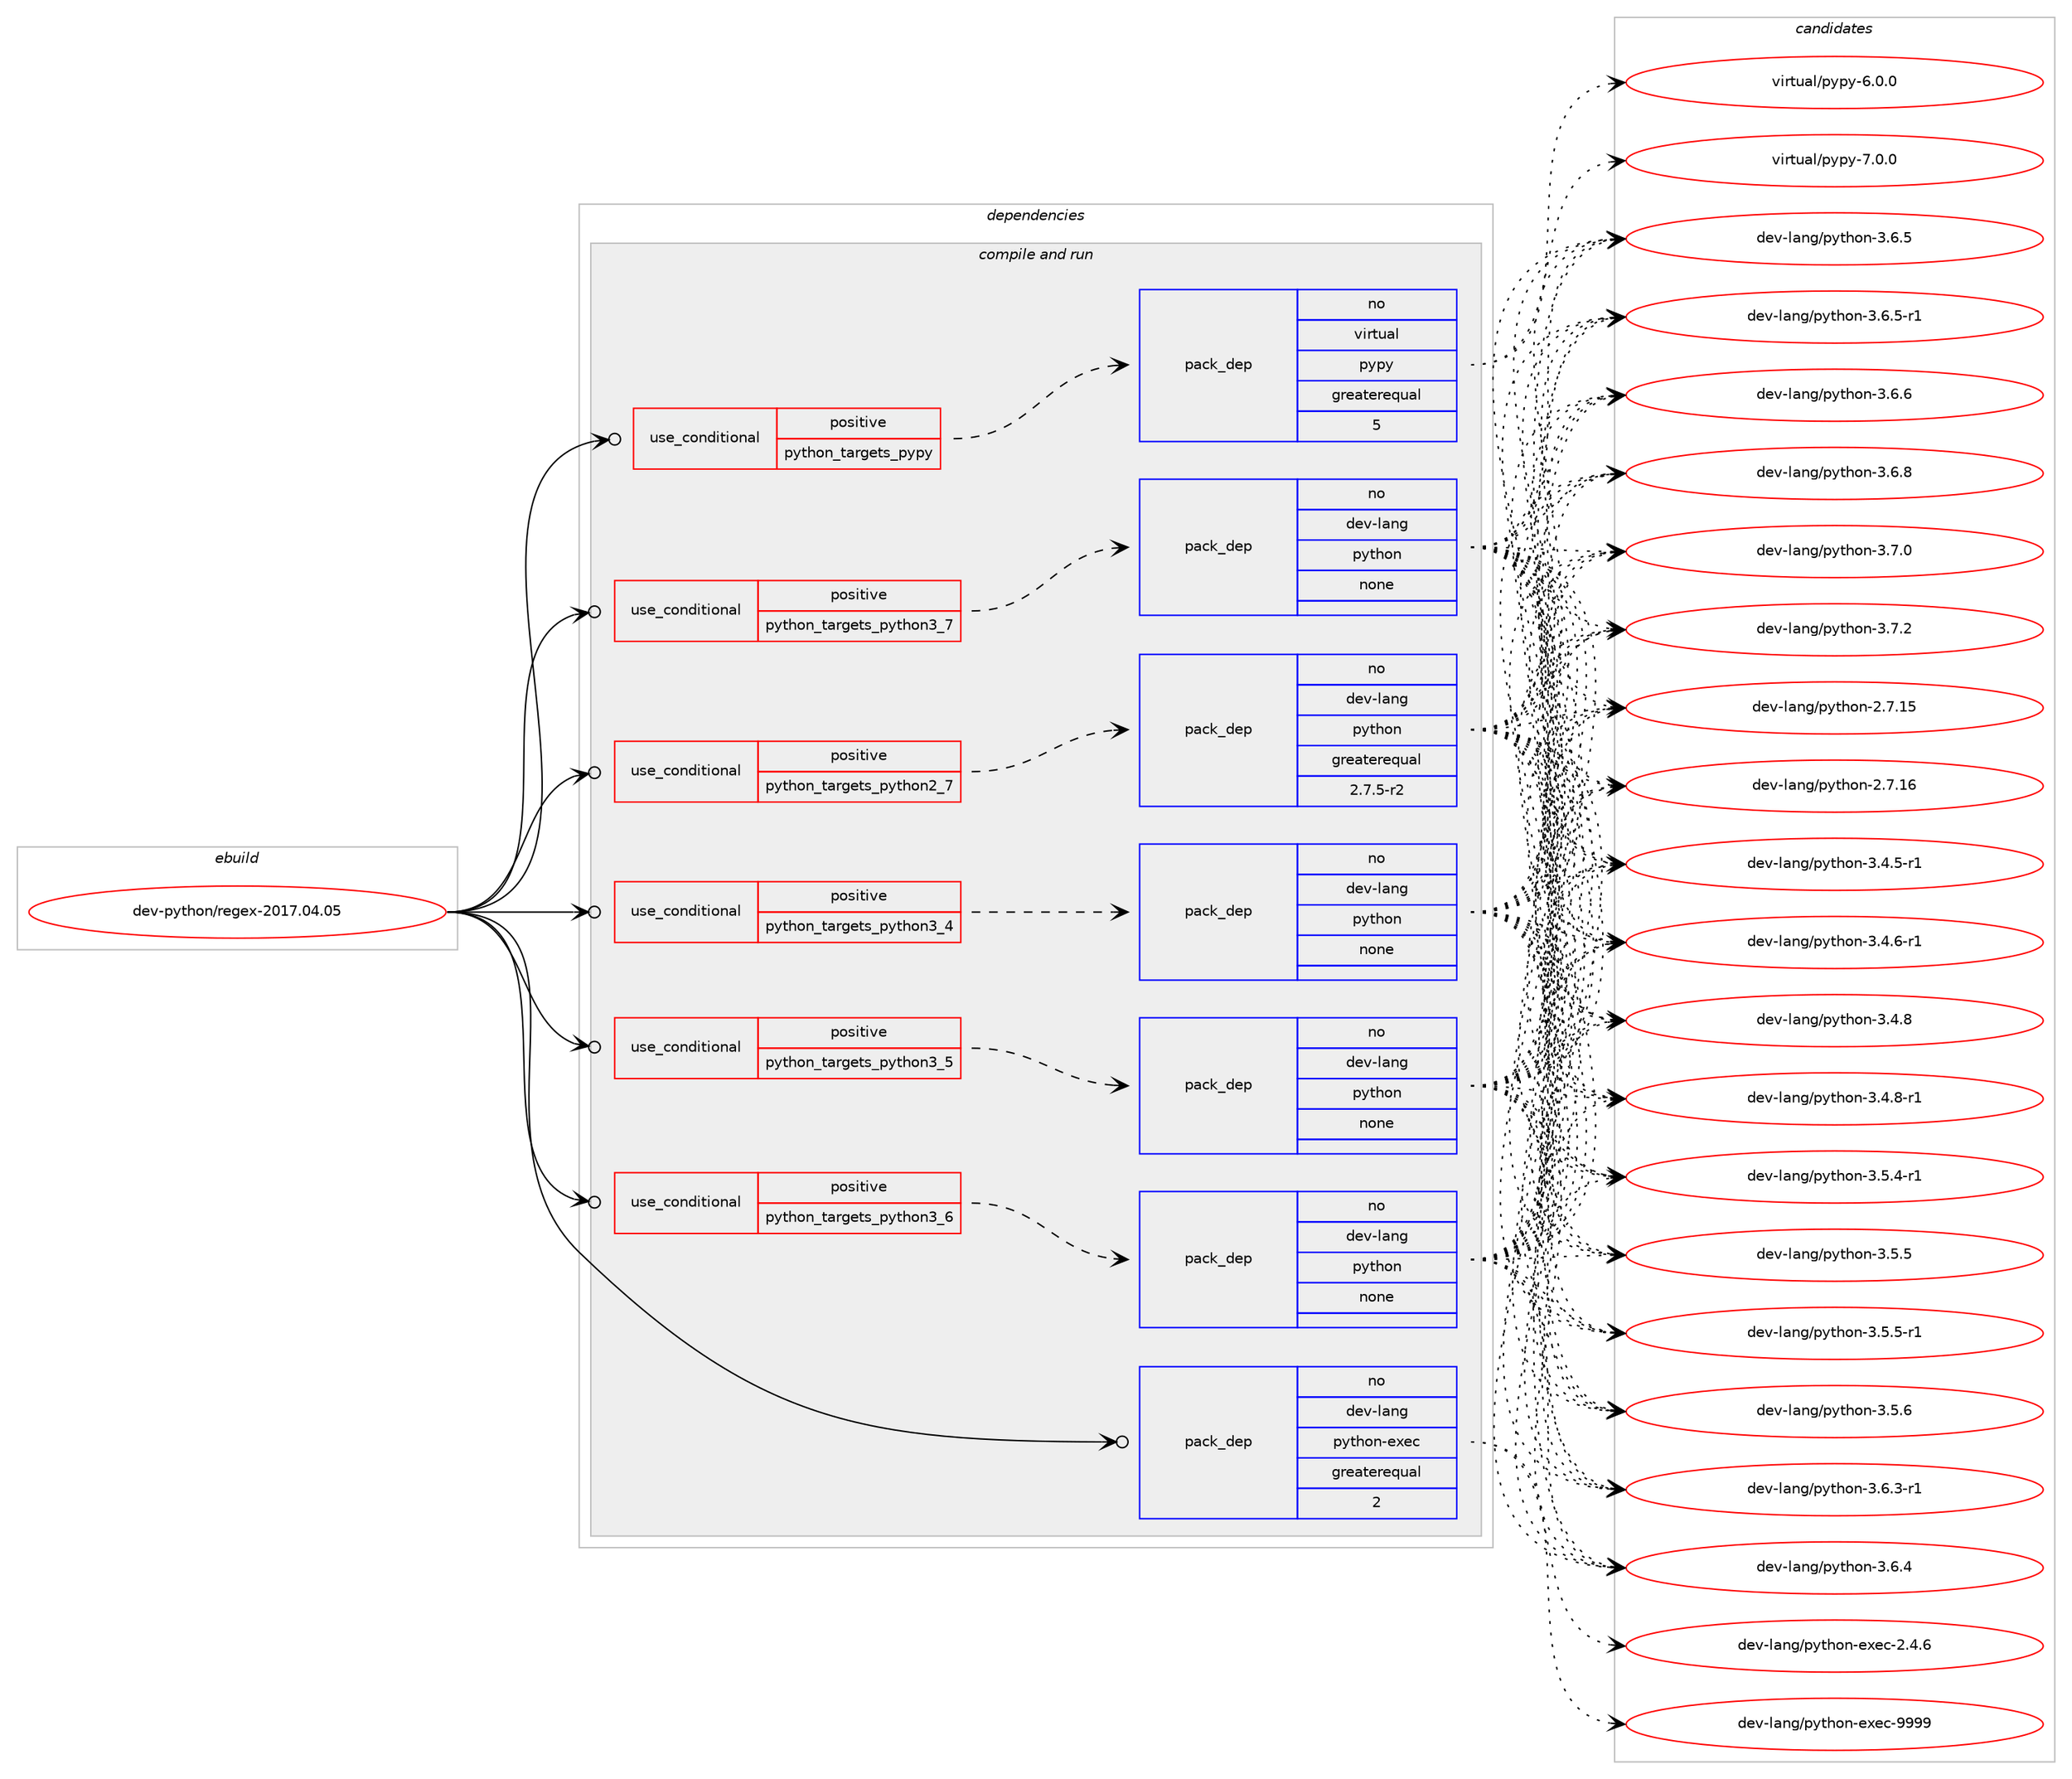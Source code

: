digraph prolog {

# *************
# Graph options
# *************

newrank=true;
concentrate=true;
compound=true;
graph [rankdir=LR,fontname=Helvetica,fontsize=10,ranksep=1.5];#, ranksep=2.5, nodesep=0.2];
edge  [arrowhead=vee];
node  [fontname=Helvetica,fontsize=10];

# **********
# The ebuild
# **********

subgraph cluster_leftcol {
color=gray;
rank=same;
label=<<i>ebuild</i>>;
id [label="dev-python/regex-2017.04.05", color=red, width=4, href="../dev-python/regex-2017.04.05.svg"];
}

# ****************
# The dependencies
# ****************

subgraph cluster_midcol {
color=gray;
label=<<i>dependencies</i>>;
subgraph cluster_compile {
fillcolor="#eeeeee";
style=filled;
label=<<i>compile</i>>;
}
subgraph cluster_compileandrun {
fillcolor="#eeeeee";
style=filled;
label=<<i>compile and run</i>>;
subgraph cond383693 {
dependency1438643 [label=<<TABLE BORDER="0" CELLBORDER="1" CELLSPACING="0" CELLPADDING="4"><TR><TD ROWSPAN="3" CELLPADDING="10">use_conditional</TD></TR><TR><TD>positive</TD></TR><TR><TD>python_targets_pypy</TD></TR></TABLE>>, shape=none, color=red];
subgraph pack1031590 {
dependency1438644 [label=<<TABLE BORDER="0" CELLBORDER="1" CELLSPACING="0" CELLPADDING="4" WIDTH="220"><TR><TD ROWSPAN="6" CELLPADDING="30">pack_dep</TD></TR><TR><TD WIDTH="110">no</TD></TR><TR><TD>virtual</TD></TR><TR><TD>pypy</TD></TR><TR><TD>greaterequal</TD></TR><TR><TD>5</TD></TR></TABLE>>, shape=none, color=blue];
}
dependency1438643:e -> dependency1438644:w [weight=20,style="dashed",arrowhead="vee"];
}
id:e -> dependency1438643:w [weight=20,style="solid",arrowhead="odotvee"];
subgraph cond383694 {
dependency1438645 [label=<<TABLE BORDER="0" CELLBORDER="1" CELLSPACING="0" CELLPADDING="4"><TR><TD ROWSPAN="3" CELLPADDING="10">use_conditional</TD></TR><TR><TD>positive</TD></TR><TR><TD>python_targets_python2_7</TD></TR></TABLE>>, shape=none, color=red];
subgraph pack1031591 {
dependency1438646 [label=<<TABLE BORDER="0" CELLBORDER="1" CELLSPACING="0" CELLPADDING="4" WIDTH="220"><TR><TD ROWSPAN="6" CELLPADDING="30">pack_dep</TD></TR><TR><TD WIDTH="110">no</TD></TR><TR><TD>dev-lang</TD></TR><TR><TD>python</TD></TR><TR><TD>greaterequal</TD></TR><TR><TD>2.7.5-r2</TD></TR></TABLE>>, shape=none, color=blue];
}
dependency1438645:e -> dependency1438646:w [weight=20,style="dashed",arrowhead="vee"];
}
id:e -> dependency1438645:w [weight=20,style="solid",arrowhead="odotvee"];
subgraph cond383695 {
dependency1438647 [label=<<TABLE BORDER="0" CELLBORDER="1" CELLSPACING="0" CELLPADDING="4"><TR><TD ROWSPAN="3" CELLPADDING="10">use_conditional</TD></TR><TR><TD>positive</TD></TR><TR><TD>python_targets_python3_4</TD></TR></TABLE>>, shape=none, color=red];
subgraph pack1031592 {
dependency1438648 [label=<<TABLE BORDER="0" CELLBORDER="1" CELLSPACING="0" CELLPADDING="4" WIDTH="220"><TR><TD ROWSPAN="6" CELLPADDING="30">pack_dep</TD></TR><TR><TD WIDTH="110">no</TD></TR><TR><TD>dev-lang</TD></TR><TR><TD>python</TD></TR><TR><TD>none</TD></TR><TR><TD></TD></TR></TABLE>>, shape=none, color=blue];
}
dependency1438647:e -> dependency1438648:w [weight=20,style="dashed",arrowhead="vee"];
}
id:e -> dependency1438647:w [weight=20,style="solid",arrowhead="odotvee"];
subgraph cond383696 {
dependency1438649 [label=<<TABLE BORDER="0" CELLBORDER="1" CELLSPACING="0" CELLPADDING="4"><TR><TD ROWSPAN="3" CELLPADDING="10">use_conditional</TD></TR><TR><TD>positive</TD></TR><TR><TD>python_targets_python3_5</TD></TR></TABLE>>, shape=none, color=red];
subgraph pack1031593 {
dependency1438650 [label=<<TABLE BORDER="0" CELLBORDER="1" CELLSPACING="0" CELLPADDING="4" WIDTH="220"><TR><TD ROWSPAN="6" CELLPADDING="30">pack_dep</TD></TR><TR><TD WIDTH="110">no</TD></TR><TR><TD>dev-lang</TD></TR><TR><TD>python</TD></TR><TR><TD>none</TD></TR><TR><TD></TD></TR></TABLE>>, shape=none, color=blue];
}
dependency1438649:e -> dependency1438650:w [weight=20,style="dashed",arrowhead="vee"];
}
id:e -> dependency1438649:w [weight=20,style="solid",arrowhead="odotvee"];
subgraph cond383697 {
dependency1438651 [label=<<TABLE BORDER="0" CELLBORDER="1" CELLSPACING="0" CELLPADDING="4"><TR><TD ROWSPAN="3" CELLPADDING="10">use_conditional</TD></TR><TR><TD>positive</TD></TR><TR><TD>python_targets_python3_6</TD></TR></TABLE>>, shape=none, color=red];
subgraph pack1031594 {
dependency1438652 [label=<<TABLE BORDER="0" CELLBORDER="1" CELLSPACING="0" CELLPADDING="4" WIDTH="220"><TR><TD ROWSPAN="6" CELLPADDING="30">pack_dep</TD></TR><TR><TD WIDTH="110">no</TD></TR><TR><TD>dev-lang</TD></TR><TR><TD>python</TD></TR><TR><TD>none</TD></TR><TR><TD></TD></TR></TABLE>>, shape=none, color=blue];
}
dependency1438651:e -> dependency1438652:w [weight=20,style="dashed",arrowhead="vee"];
}
id:e -> dependency1438651:w [weight=20,style="solid",arrowhead="odotvee"];
subgraph cond383698 {
dependency1438653 [label=<<TABLE BORDER="0" CELLBORDER="1" CELLSPACING="0" CELLPADDING="4"><TR><TD ROWSPAN="3" CELLPADDING="10">use_conditional</TD></TR><TR><TD>positive</TD></TR><TR><TD>python_targets_python3_7</TD></TR></TABLE>>, shape=none, color=red];
subgraph pack1031595 {
dependency1438654 [label=<<TABLE BORDER="0" CELLBORDER="1" CELLSPACING="0" CELLPADDING="4" WIDTH="220"><TR><TD ROWSPAN="6" CELLPADDING="30">pack_dep</TD></TR><TR><TD WIDTH="110">no</TD></TR><TR><TD>dev-lang</TD></TR><TR><TD>python</TD></TR><TR><TD>none</TD></TR><TR><TD></TD></TR></TABLE>>, shape=none, color=blue];
}
dependency1438653:e -> dependency1438654:w [weight=20,style="dashed",arrowhead="vee"];
}
id:e -> dependency1438653:w [weight=20,style="solid",arrowhead="odotvee"];
subgraph pack1031596 {
dependency1438655 [label=<<TABLE BORDER="0" CELLBORDER="1" CELLSPACING="0" CELLPADDING="4" WIDTH="220"><TR><TD ROWSPAN="6" CELLPADDING="30">pack_dep</TD></TR><TR><TD WIDTH="110">no</TD></TR><TR><TD>dev-lang</TD></TR><TR><TD>python-exec</TD></TR><TR><TD>greaterequal</TD></TR><TR><TD>2</TD></TR></TABLE>>, shape=none, color=blue];
}
id:e -> dependency1438655:w [weight=20,style="solid",arrowhead="odotvee"];
}
subgraph cluster_run {
fillcolor="#eeeeee";
style=filled;
label=<<i>run</i>>;
}
}

# **************
# The candidates
# **************

subgraph cluster_choices {
rank=same;
color=gray;
label=<<i>candidates</i>>;

subgraph choice1031590 {
color=black;
nodesep=1;
choice1181051141161179710847112121112121455446484648 [label="virtual/pypy-6.0.0", color=red, width=4,href="../virtual/pypy-6.0.0.svg"];
choice1181051141161179710847112121112121455546484648 [label="virtual/pypy-7.0.0", color=red, width=4,href="../virtual/pypy-7.0.0.svg"];
dependency1438644:e -> choice1181051141161179710847112121112121455446484648:w [style=dotted,weight="100"];
dependency1438644:e -> choice1181051141161179710847112121112121455546484648:w [style=dotted,weight="100"];
}
subgraph choice1031591 {
color=black;
nodesep=1;
choice10010111845108971101034711212111610411111045504655464953 [label="dev-lang/python-2.7.15", color=red, width=4,href="../dev-lang/python-2.7.15.svg"];
choice10010111845108971101034711212111610411111045504655464954 [label="dev-lang/python-2.7.16", color=red, width=4,href="../dev-lang/python-2.7.16.svg"];
choice1001011184510897110103471121211161041111104551465246534511449 [label="dev-lang/python-3.4.5-r1", color=red, width=4,href="../dev-lang/python-3.4.5-r1.svg"];
choice1001011184510897110103471121211161041111104551465246544511449 [label="dev-lang/python-3.4.6-r1", color=red, width=4,href="../dev-lang/python-3.4.6-r1.svg"];
choice100101118451089711010347112121116104111110455146524656 [label="dev-lang/python-3.4.8", color=red, width=4,href="../dev-lang/python-3.4.8.svg"];
choice1001011184510897110103471121211161041111104551465246564511449 [label="dev-lang/python-3.4.8-r1", color=red, width=4,href="../dev-lang/python-3.4.8-r1.svg"];
choice1001011184510897110103471121211161041111104551465346524511449 [label="dev-lang/python-3.5.4-r1", color=red, width=4,href="../dev-lang/python-3.5.4-r1.svg"];
choice100101118451089711010347112121116104111110455146534653 [label="dev-lang/python-3.5.5", color=red, width=4,href="../dev-lang/python-3.5.5.svg"];
choice1001011184510897110103471121211161041111104551465346534511449 [label="dev-lang/python-3.5.5-r1", color=red, width=4,href="../dev-lang/python-3.5.5-r1.svg"];
choice100101118451089711010347112121116104111110455146534654 [label="dev-lang/python-3.5.6", color=red, width=4,href="../dev-lang/python-3.5.6.svg"];
choice1001011184510897110103471121211161041111104551465446514511449 [label="dev-lang/python-3.6.3-r1", color=red, width=4,href="../dev-lang/python-3.6.3-r1.svg"];
choice100101118451089711010347112121116104111110455146544652 [label="dev-lang/python-3.6.4", color=red, width=4,href="../dev-lang/python-3.6.4.svg"];
choice100101118451089711010347112121116104111110455146544653 [label="dev-lang/python-3.6.5", color=red, width=4,href="../dev-lang/python-3.6.5.svg"];
choice1001011184510897110103471121211161041111104551465446534511449 [label="dev-lang/python-3.6.5-r1", color=red, width=4,href="../dev-lang/python-3.6.5-r1.svg"];
choice100101118451089711010347112121116104111110455146544654 [label="dev-lang/python-3.6.6", color=red, width=4,href="../dev-lang/python-3.6.6.svg"];
choice100101118451089711010347112121116104111110455146544656 [label="dev-lang/python-3.6.8", color=red, width=4,href="../dev-lang/python-3.6.8.svg"];
choice100101118451089711010347112121116104111110455146554648 [label="dev-lang/python-3.7.0", color=red, width=4,href="../dev-lang/python-3.7.0.svg"];
choice100101118451089711010347112121116104111110455146554650 [label="dev-lang/python-3.7.2", color=red, width=4,href="../dev-lang/python-3.7.2.svg"];
dependency1438646:e -> choice10010111845108971101034711212111610411111045504655464953:w [style=dotted,weight="100"];
dependency1438646:e -> choice10010111845108971101034711212111610411111045504655464954:w [style=dotted,weight="100"];
dependency1438646:e -> choice1001011184510897110103471121211161041111104551465246534511449:w [style=dotted,weight="100"];
dependency1438646:e -> choice1001011184510897110103471121211161041111104551465246544511449:w [style=dotted,weight="100"];
dependency1438646:e -> choice100101118451089711010347112121116104111110455146524656:w [style=dotted,weight="100"];
dependency1438646:e -> choice1001011184510897110103471121211161041111104551465246564511449:w [style=dotted,weight="100"];
dependency1438646:e -> choice1001011184510897110103471121211161041111104551465346524511449:w [style=dotted,weight="100"];
dependency1438646:e -> choice100101118451089711010347112121116104111110455146534653:w [style=dotted,weight="100"];
dependency1438646:e -> choice1001011184510897110103471121211161041111104551465346534511449:w [style=dotted,weight="100"];
dependency1438646:e -> choice100101118451089711010347112121116104111110455146534654:w [style=dotted,weight="100"];
dependency1438646:e -> choice1001011184510897110103471121211161041111104551465446514511449:w [style=dotted,weight="100"];
dependency1438646:e -> choice100101118451089711010347112121116104111110455146544652:w [style=dotted,weight="100"];
dependency1438646:e -> choice100101118451089711010347112121116104111110455146544653:w [style=dotted,weight="100"];
dependency1438646:e -> choice1001011184510897110103471121211161041111104551465446534511449:w [style=dotted,weight="100"];
dependency1438646:e -> choice100101118451089711010347112121116104111110455146544654:w [style=dotted,weight="100"];
dependency1438646:e -> choice100101118451089711010347112121116104111110455146544656:w [style=dotted,weight="100"];
dependency1438646:e -> choice100101118451089711010347112121116104111110455146554648:w [style=dotted,weight="100"];
dependency1438646:e -> choice100101118451089711010347112121116104111110455146554650:w [style=dotted,weight="100"];
}
subgraph choice1031592 {
color=black;
nodesep=1;
choice10010111845108971101034711212111610411111045504655464953 [label="dev-lang/python-2.7.15", color=red, width=4,href="../dev-lang/python-2.7.15.svg"];
choice10010111845108971101034711212111610411111045504655464954 [label="dev-lang/python-2.7.16", color=red, width=4,href="../dev-lang/python-2.7.16.svg"];
choice1001011184510897110103471121211161041111104551465246534511449 [label="dev-lang/python-3.4.5-r1", color=red, width=4,href="../dev-lang/python-3.4.5-r1.svg"];
choice1001011184510897110103471121211161041111104551465246544511449 [label="dev-lang/python-3.4.6-r1", color=red, width=4,href="../dev-lang/python-3.4.6-r1.svg"];
choice100101118451089711010347112121116104111110455146524656 [label="dev-lang/python-3.4.8", color=red, width=4,href="../dev-lang/python-3.4.8.svg"];
choice1001011184510897110103471121211161041111104551465246564511449 [label="dev-lang/python-3.4.8-r1", color=red, width=4,href="../dev-lang/python-3.4.8-r1.svg"];
choice1001011184510897110103471121211161041111104551465346524511449 [label="dev-lang/python-3.5.4-r1", color=red, width=4,href="../dev-lang/python-3.5.4-r1.svg"];
choice100101118451089711010347112121116104111110455146534653 [label="dev-lang/python-3.5.5", color=red, width=4,href="../dev-lang/python-3.5.5.svg"];
choice1001011184510897110103471121211161041111104551465346534511449 [label="dev-lang/python-3.5.5-r1", color=red, width=4,href="../dev-lang/python-3.5.5-r1.svg"];
choice100101118451089711010347112121116104111110455146534654 [label="dev-lang/python-3.5.6", color=red, width=4,href="../dev-lang/python-3.5.6.svg"];
choice1001011184510897110103471121211161041111104551465446514511449 [label="dev-lang/python-3.6.3-r1", color=red, width=4,href="../dev-lang/python-3.6.3-r1.svg"];
choice100101118451089711010347112121116104111110455146544652 [label="dev-lang/python-3.6.4", color=red, width=4,href="../dev-lang/python-3.6.4.svg"];
choice100101118451089711010347112121116104111110455146544653 [label="dev-lang/python-3.6.5", color=red, width=4,href="../dev-lang/python-3.6.5.svg"];
choice1001011184510897110103471121211161041111104551465446534511449 [label="dev-lang/python-3.6.5-r1", color=red, width=4,href="../dev-lang/python-3.6.5-r1.svg"];
choice100101118451089711010347112121116104111110455146544654 [label="dev-lang/python-3.6.6", color=red, width=4,href="../dev-lang/python-3.6.6.svg"];
choice100101118451089711010347112121116104111110455146544656 [label="dev-lang/python-3.6.8", color=red, width=4,href="../dev-lang/python-3.6.8.svg"];
choice100101118451089711010347112121116104111110455146554648 [label="dev-lang/python-3.7.0", color=red, width=4,href="../dev-lang/python-3.7.0.svg"];
choice100101118451089711010347112121116104111110455146554650 [label="dev-lang/python-3.7.2", color=red, width=4,href="../dev-lang/python-3.7.2.svg"];
dependency1438648:e -> choice10010111845108971101034711212111610411111045504655464953:w [style=dotted,weight="100"];
dependency1438648:e -> choice10010111845108971101034711212111610411111045504655464954:w [style=dotted,weight="100"];
dependency1438648:e -> choice1001011184510897110103471121211161041111104551465246534511449:w [style=dotted,weight="100"];
dependency1438648:e -> choice1001011184510897110103471121211161041111104551465246544511449:w [style=dotted,weight="100"];
dependency1438648:e -> choice100101118451089711010347112121116104111110455146524656:w [style=dotted,weight="100"];
dependency1438648:e -> choice1001011184510897110103471121211161041111104551465246564511449:w [style=dotted,weight="100"];
dependency1438648:e -> choice1001011184510897110103471121211161041111104551465346524511449:w [style=dotted,weight="100"];
dependency1438648:e -> choice100101118451089711010347112121116104111110455146534653:w [style=dotted,weight="100"];
dependency1438648:e -> choice1001011184510897110103471121211161041111104551465346534511449:w [style=dotted,weight="100"];
dependency1438648:e -> choice100101118451089711010347112121116104111110455146534654:w [style=dotted,weight="100"];
dependency1438648:e -> choice1001011184510897110103471121211161041111104551465446514511449:w [style=dotted,weight="100"];
dependency1438648:e -> choice100101118451089711010347112121116104111110455146544652:w [style=dotted,weight="100"];
dependency1438648:e -> choice100101118451089711010347112121116104111110455146544653:w [style=dotted,weight="100"];
dependency1438648:e -> choice1001011184510897110103471121211161041111104551465446534511449:w [style=dotted,weight="100"];
dependency1438648:e -> choice100101118451089711010347112121116104111110455146544654:w [style=dotted,weight="100"];
dependency1438648:e -> choice100101118451089711010347112121116104111110455146544656:w [style=dotted,weight="100"];
dependency1438648:e -> choice100101118451089711010347112121116104111110455146554648:w [style=dotted,weight="100"];
dependency1438648:e -> choice100101118451089711010347112121116104111110455146554650:w [style=dotted,weight="100"];
}
subgraph choice1031593 {
color=black;
nodesep=1;
choice10010111845108971101034711212111610411111045504655464953 [label="dev-lang/python-2.7.15", color=red, width=4,href="../dev-lang/python-2.7.15.svg"];
choice10010111845108971101034711212111610411111045504655464954 [label="dev-lang/python-2.7.16", color=red, width=4,href="../dev-lang/python-2.7.16.svg"];
choice1001011184510897110103471121211161041111104551465246534511449 [label="dev-lang/python-3.4.5-r1", color=red, width=4,href="../dev-lang/python-3.4.5-r1.svg"];
choice1001011184510897110103471121211161041111104551465246544511449 [label="dev-lang/python-3.4.6-r1", color=red, width=4,href="../dev-lang/python-3.4.6-r1.svg"];
choice100101118451089711010347112121116104111110455146524656 [label="dev-lang/python-3.4.8", color=red, width=4,href="../dev-lang/python-3.4.8.svg"];
choice1001011184510897110103471121211161041111104551465246564511449 [label="dev-lang/python-3.4.8-r1", color=red, width=4,href="../dev-lang/python-3.4.8-r1.svg"];
choice1001011184510897110103471121211161041111104551465346524511449 [label="dev-lang/python-3.5.4-r1", color=red, width=4,href="../dev-lang/python-3.5.4-r1.svg"];
choice100101118451089711010347112121116104111110455146534653 [label="dev-lang/python-3.5.5", color=red, width=4,href="../dev-lang/python-3.5.5.svg"];
choice1001011184510897110103471121211161041111104551465346534511449 [label="dev-lang/python-3.5.5-r1", color=red, width=4,href="../dev-lang/python-3.5.5-r1.svg"];
choice100101118451089711010347112121116104111110455146534654 [label="dev-lang/python-3.5.6", color=red, width=4,href="../dev-lang/python-3.5.6.svg"];
choice1001011184510897110103471121211161041111104551465446514511449 [label="dev-lang/python-3.6.3-r1", color=red, width=4,href="../dev-lang/python-3.6.3-r1.svg"];
choice100101118451089711010347112121116104111110455146544652 [label="dev-lang/python-3.6.4", color=red, width=4,href="../dev-lang/python-3.6.4.svg"];
choice100101118451089711010347112121116104111110455146544653 [label="dev-lang/python-3.6.5", color=red, width=4,href="../dev-lang/python-3.6.5.svg"];
choice1001011184510897110103471121211161041111104551465446534511449 [label="dev-lang/python-3.6.5-r1", color=red, width=4,href="../dev-lang/python-3.6.5-r1.svg"];
choice100101118451089711010347112121116104111110455146544654 [label="dev-lang/python-3.6.6", color=red, width=4,href="../dev-lang/python-3.6.6.svg"];
choice100101118451089711010347112121116104111110455146544656 [label="dev-lang/python-3.6.8", color=red, width=4,href="../dev-lang/python-3.6.8.svg"];
choice100101118451089711010347112121116104111110455146554648 [label="dev-lang/python-3.7.0", color=red, width=4,href="../dev-lang/python-3.7.0.svg"];
choice100101118451089711010347112121116104111110455146554650 [label="dev-lang/python-3.7.2", color=red, width=4,href="../dev-lang/python-3.7.2.svg"];
dependency1438650:e -> choice10010111845108971101034711212111610411111045504655464953:w [style=dotted,weight="100"];
dependency1438650:e -> choice10010111845108971101034711212111610411111045504655464954:w [style=dotted,weight="100"];
dependency1438650:e -> choice1001011184510897110103471121211161041111104551465246534511449:w [style=dotted,weight="100"];
dependency1438650:e -> choice1001011184510897110103471121211161041111104551465246544511449:w [style=dotted,weight="100"];
dependency1438650:e -> choice100101118451089711010347112121116104111110455146524656:w [style=dotted,weight="100"];
dependency1438650:e -> choice1001011184510897110103471121211161041111104551465246564511449:w [style=dotted,weight="100"];
dependency1438650:e -> choice1001011184510897110103471121211161041111104551465346524511449:w [style=dotted,weight="100"];
dependency1438650:e -> choice100101118451089711010347112121116104111110455146534653:w [style=dotted,weight="100"];
dependency1438650:e -> choice1001011184510897110103471121211161041111104551465346534511449:w [style=dotted,weight="100"];
dependency1438650:e -> choice100101118451089711010347112121116104111110455146534654:w [style=dotted,weight="100"];
dependency1438650:e -> choice1001011184510897110103471121211161041111104551465446514511449:w [style=dotted,weight="100"];
dependency1438650:e -> choice100101118451089711010347112121116104111110455146544652:w [style=dotted,weight="100"];
dependency1438650:e -> choice100101118451089711010347112121116104111110455146544653:w [style=dotted,weight="100"];
dependency1438650:e -> choice1001011184510897110103471121211161041111104551465446534511449:w [style=dotted,weight="100"];
dependency1438650:e -> choice100101118451089711010347112121116104111110455146544654:w [style=dotted,weight="100"];
dependency1438650:e -> choice100101118451089711010347112121116104111110455146544656:w [style=dotted,weight="100"];
dependency1438650:e -> choice100101118451089711010347112121116104111110455146554648:w [style=dotted,weight="100"];
dependency1438650:e -> choice100101118451089711010347112121116104111110455146554650:w [style=dotted,weight="100"];
}
subgraph choice1031594 {
color=black;
nodesep=1;
choice10010111845108971101034711212111610411111045504655464953 [label="dev-lang/python-2.7.15", color=red, width=4,href="../dev-lang/python-2.7.15.svg"];
choice10010111845108971101034711212111610411111045504655464954 [label="dev-lang/python-2.7.16", color=red, width=4,href="../dev-lang/python-2.7.16.svg"];
choice1001011184510897110103471121211161041111104551465246534511449 [label="dev-lang/python-3.4.5-r1", color=red, width=4,href="../dev-lang/python-3.4.5-r1.svg"];
choice1001011184510897110103471121211161041111104551465246544511449 [label="dev-lang/python-3.4.6-r1", color=red, width=4,href="../dev-lang/python-3.4.6-r1.svg"];
choice100101118451089711010347112121116104111110455146524656 [label="dev-lang/python-3.4.8", color=red, width=4,href="../dev-lang/python-3.4.8.svg"];
choice1001011184510897110103471121211161041111104551465246564511449 [label="dev-lang/python-3.4.8-r1", color=red, width=4,href="../dev-lang/python-3.4.8-r1.svg"];
choice1001011184510897110103471121211161041111104551465346524511449 [label="dev-lang/python-3.5.4-r1", color=red, width=4,href="../dev-lang/python-3.5.4-r1.svg"];
choice100101118451089711010347112121116104111110455146534653 [label="dev-lang/python-3.5.5", color=red, width=4,href="../dev-lang/python-3.5.5.svg"];
choice1001011184510897110103471121211161041111104551465346534511449 [label="dev-lang/python-3.5.5-r1", color=red, width=4,href="../dev-lang/python-3.5.5-r1.svg"];
choice100101118451089711010347112121116104111110455146534654 [label="dev-lang/python-3.5.6", color=red, width=4,href="../dev-lang/python-3.5.6.svg"];
choice1001011184510897110103471121211161041111104551465446514511449 [label="dev-lang/python-3.6.3-r1", color=red, width=4,href="../dev-lang/python-3.6.3-r1.svg"];
choice100101118451089711010347112121116104111110455146544652 [label="dev-lang/python-3.6.4", color=red, width=4,href="../dev-lang/python-3.6.4.svg"];
choice100101118451089711010347112121116104111110455146544653 [label="dev-lang/python-3.6.5", color=red, width=4,href="../dev-lang/python-3.6.5.svg"];
choice1001011184510897110103471121211161041111104551465446534511449 [label="dev-lang/python-3.6.5-r1", color=red, width=4,href="../dev-lang/python-3.6.5-r1.svg"];
choice100101118451089711010347112121116104111110455146544654 [label="dev-lang/python-3.6.6", color=red, width=4,href="../dev-lang/python-3.6.6.svg"];
choice100101118451089711010347112121116104111110455146544656 [label="dev-lang/python-3.6.8", color=red, width=4,href="../dev-lang/python-3.6.8.svg"];
choice100101118451089711010347112121116104111110455146554648 [label="dev-lang/python-3.7.0", color=red, width=4,href="../dev-lang/python-3.7.0.svg"];
choice100101118451089711010347112121116104111110455146554650 [label="dev-lang/python-3.7.2", color=red, width=4,href="../dev-lang/python-3.7.2.svg"];
dependency1438652:e -> choice10010111845108971101034711212111610411111045504655464953:w [style=dotted,weight="100"];
dependency1438652:e -> choice10010111845108971101034711212111610411111045504655464954:w [style=dotted,weight="100"];
dependency1438652:e -> choice1001011184510897110103471121211161041111104551465246534511449:w [style=dotted,weight="100"];
dependency1438652:e -> choice1001011184510897110103471121211161041111104551465246544511449:w [style=dotted,weight="100"];
dependency1438652:e -> choice100101118451089711010347112121116104111110455146524656:w [style=dotted,weight="100"];
dependency1438652:e -> choice1001011184510897110103471121211161041111104551465246564511449:w [style=dotted,weight="100"];
dependency1438652:e -> choice1001011184510897110103471121211161041111104551465346524511449:w [style=dotted,weight="100"];
dependency1438652:e -> choice100101118451089711010347112121116104111110455146534653:w [style=dotted,weight="100"];
dependency1438652:e -> choice1001011184510897110103471121211161041111104551465346534511449:w [style=dotted,weight="100"];
dependency1438652:e -> choice100101118451089711010347112121116104111110455146534654:w [style=dotted,weight="100"];
dependency1438652:e -> choice1001011184510897110103471121211161041111104551465446514511449:w [style=dotted,weight="100"];
dependency1438652:e -> choice100101118451089711010347112121116104111110455146544652:w [style=dotted,weight="100"];
dependency1438652:e -> choice100101118451089711010347112121116104111110455146544653:w [style=dotted,weight="100"];
dependency1438652:e -> choice1001011184510897110103471121211161041111104551465446534511449:w [style=dotted,weight="100"];
dependency1438652:e -> choice100101118451089711010347112121116104111110455146544654:w [style=dotted,weight="100"];
dependency1438652:e -> choice100101118451089711010347112121116104111110455146544656:w [style=dotted,weight="100"];
dependency1438652:e -> choice100101118451089711010347112121116104111110455146554648:w [style=dotted,weight="100"];
dependency1438652:e -> choice100101118451089711010347112121116104111110455146554650:w [style=dotted,weight="100"];
}
subgraph choice1031595 {
color=black;
nodesep=1;
choice10010111845108971101034711212111610411111045504655464953 [label="dev-lang/python-2.7.15", color=red, width=4,href="../dev-lang/python-2.7.15.svg"];
choice10010111845108971101034711212111610411111045504655464954 [label="dev-lang/python-2.7.16", color=red, width=4,href="../dev-lang/python-2.7.16.svg"];
choice1001011184510897110103471121211161041111104551465246534511449 [label="dev-lang/python-3.4.5-r1", color=red, width=4,href="../dev-lang/python-3.4.5-r1.svg"];
choice1001011184510897110103471121211161041111104551465246544511449 [label="dev-lang/python-3.4.6-r1", color=red, width=4,href="../dev-lang/python-3.4.6-r1.svg"];
choice100101118451089711010347112121116104111110455146524656 [label="dev-lang/python-3.4.8", color=red, width=4,href="../dev-lang/python-3.4.8.svg"];
choice1001011184510897110103471121211161041111104551465246564511449 [label="dev-lang/python-3.4.8-r1", color=red, width=4,href="../dev-lang/python-3.4.8-r1.svg"];
choice1001011184510897110103471121211161041111104551465346524511449 [label="dev-lang/python-3.5.4-r1", color=red, width=4,href="../dev-lang/python-3.5.4-r1.svg"];
choice100101118451089711010347112121116104111110455146534653 [label="dev-lang/python-3.5.5", color=red, width=4,href="../dev-lang/python-3.5.5.svg"];
choice1001011184510897110103471121211161041111104551465346534511449 [label="dev-lang/python-3.5.5-r1", color=red, width=4,href="../dev-lang/python-3.5.5-r1.svg"];
choice100101118451089711010347112121116104111110455146534654 [label="dev-lang/python-3.5.6", color=red, width=4,href="../dev-lang/python-3.5.6.svg"];
choice1001011184510897110103471121211161041111104551465446514511449 [label="dev-lang/python-3.6.3-r1", color=red, width=4,href="../dev-lang/python-3.6.3-r1.svg"];
choice100101118451089711010347112121116104111110455146544652 [label="dev-lang/python-3.6.4", color=red, width=4,href="../dev-lang/python-3.6.4.svg"];
choice100101118451089711010347112121116104111110455146544653 [label="dev-lang/python-3.6.5", color=red, width=4,href="../dev-lang/python-3.6.5.svg"];
choice1001011184510897110103471121211161041111104551465446534511449 [label="dev-lang/python-3.6.5-r1", color=red, width=4,href="../dev-lang/python-3.6.5-r1.svg"];
choice100101118451089711010347112121116104111110455146544654 [label="dev-lang/python-3.6.6", color=red, width=4,href="../dev-lang/python-3.6.6.svg"];
choice100101118451089711010347112121116104111110455146544656 [label="dev-lang/python-3.6.8", color=red, width=4,href="../dev-lang/python-3.6.8.svg"];
choice100101118451089711010347112121116104111110455146554648 [label="dev-lang/python-3.7.0", color=red, width=4,href="../dev-lang/python-3.7.0.svg"];
choice100101118451089711010347112121116104111110455146554650 [label="dev-lang/python-3.7.2", color=red, width=4,href="../dev-lang/python-3.7.2.svg"];
dependency1438654:e -> choice10010111845108971101034711212111610411111045504655464953:w [style=dotted,weight="100"];
dependency1438654:e -> choice10010111845108971101034711212111610411111045504655464954:w [style=dotted,weight="100"];
dependency1438654:e -> choice1001011184510897110103471121211161041111104551465246534511449:w [style=dotted,weight="100"];
dependency1438654:e -> choice1001011184510897110103471121211161041111104551465246544511449:w [style=dotted,weight="100"];
dependency1438654:e -> choice100101118451089711010347112121116104111110455146524656:w [style=dotted,weight="100"];
dependency1438654:e -> choice1001011184510897110103471121211161041111104551465246564511449:w [style=dotted,weight="100"];
dependency1438654:e -> choice1001011184510897110103471121211161041111104551465346524511449:w [style=dotted,weight="100"];
dependency1438654:e -> choice100101118451089711010347112121116104111110455146534653:w [style=dotted,weight="100"];
dependency1438654:e -> choice1001011184510897110103471121211161041111104551465346534511449:w [style=dotted,weight="100"];
dependency1438654:e -> choice100101118451089711010347112121116104111110455146534654:w [style=dotted,weight="100"];
dependency1438654:e -> choice1001011184510897110103471121211161041111104551465446514511449:w [style=dotted,weight="100"];
dependency1438654:e -> choice100101118451089711010347112121116104111110455146544652:w [style=dotted,weight="100"];
dependency1438654:e -> choice100101118451089711010347112121116104111110455146544653:w [style=dotted,weight="100"];
dependency1438654:e -> choice1001011184510897110103471121211161041111104551465446534511449:w [style=dotted,weight="100"];
dependency1438654:e -> choice100101118451089711010347112121116104111110455146544654:w [style=dotted,weight="100"];
dependency1438654:e -> choice100101118451089711010347112121116104111110455146544656:w [style=dotted,weight="100"];
dependency1438654:e -> choice100101118451089711010347112121116104111110455146554648:w [style=dotted,weight="100"];
dependency1438654:e -> choice100101118451089711010347112121116104111110455146554650:w [style=dotted,weight="100"];
}
subgraph choice1031596 {
color=black;
nodesep=1;
choice1001011184510897110103471121211161041111104510112010199455046524654 [label="dev-lang/python-exec-2.4.6", color=red, width=4,href="../dev-lang/python-exec-2.4.6.svg"];
choice10010111845108971101034711212111610411111045101120101994557575757 [label="dev-lang/python-exec-9999", color=red, width=4,href="../dev-lang/python-exec-9999.svg"];
dependency1438655:e -> choice1001011184510897110103471121211161041111104510112010199455046524654:w [style=dotted,weight="100"];
dependency1438655:e -> choice10010111845108971101034711212111610411111045101120101994557575757:w [style=dotted,weight="100"];
}
}

}
